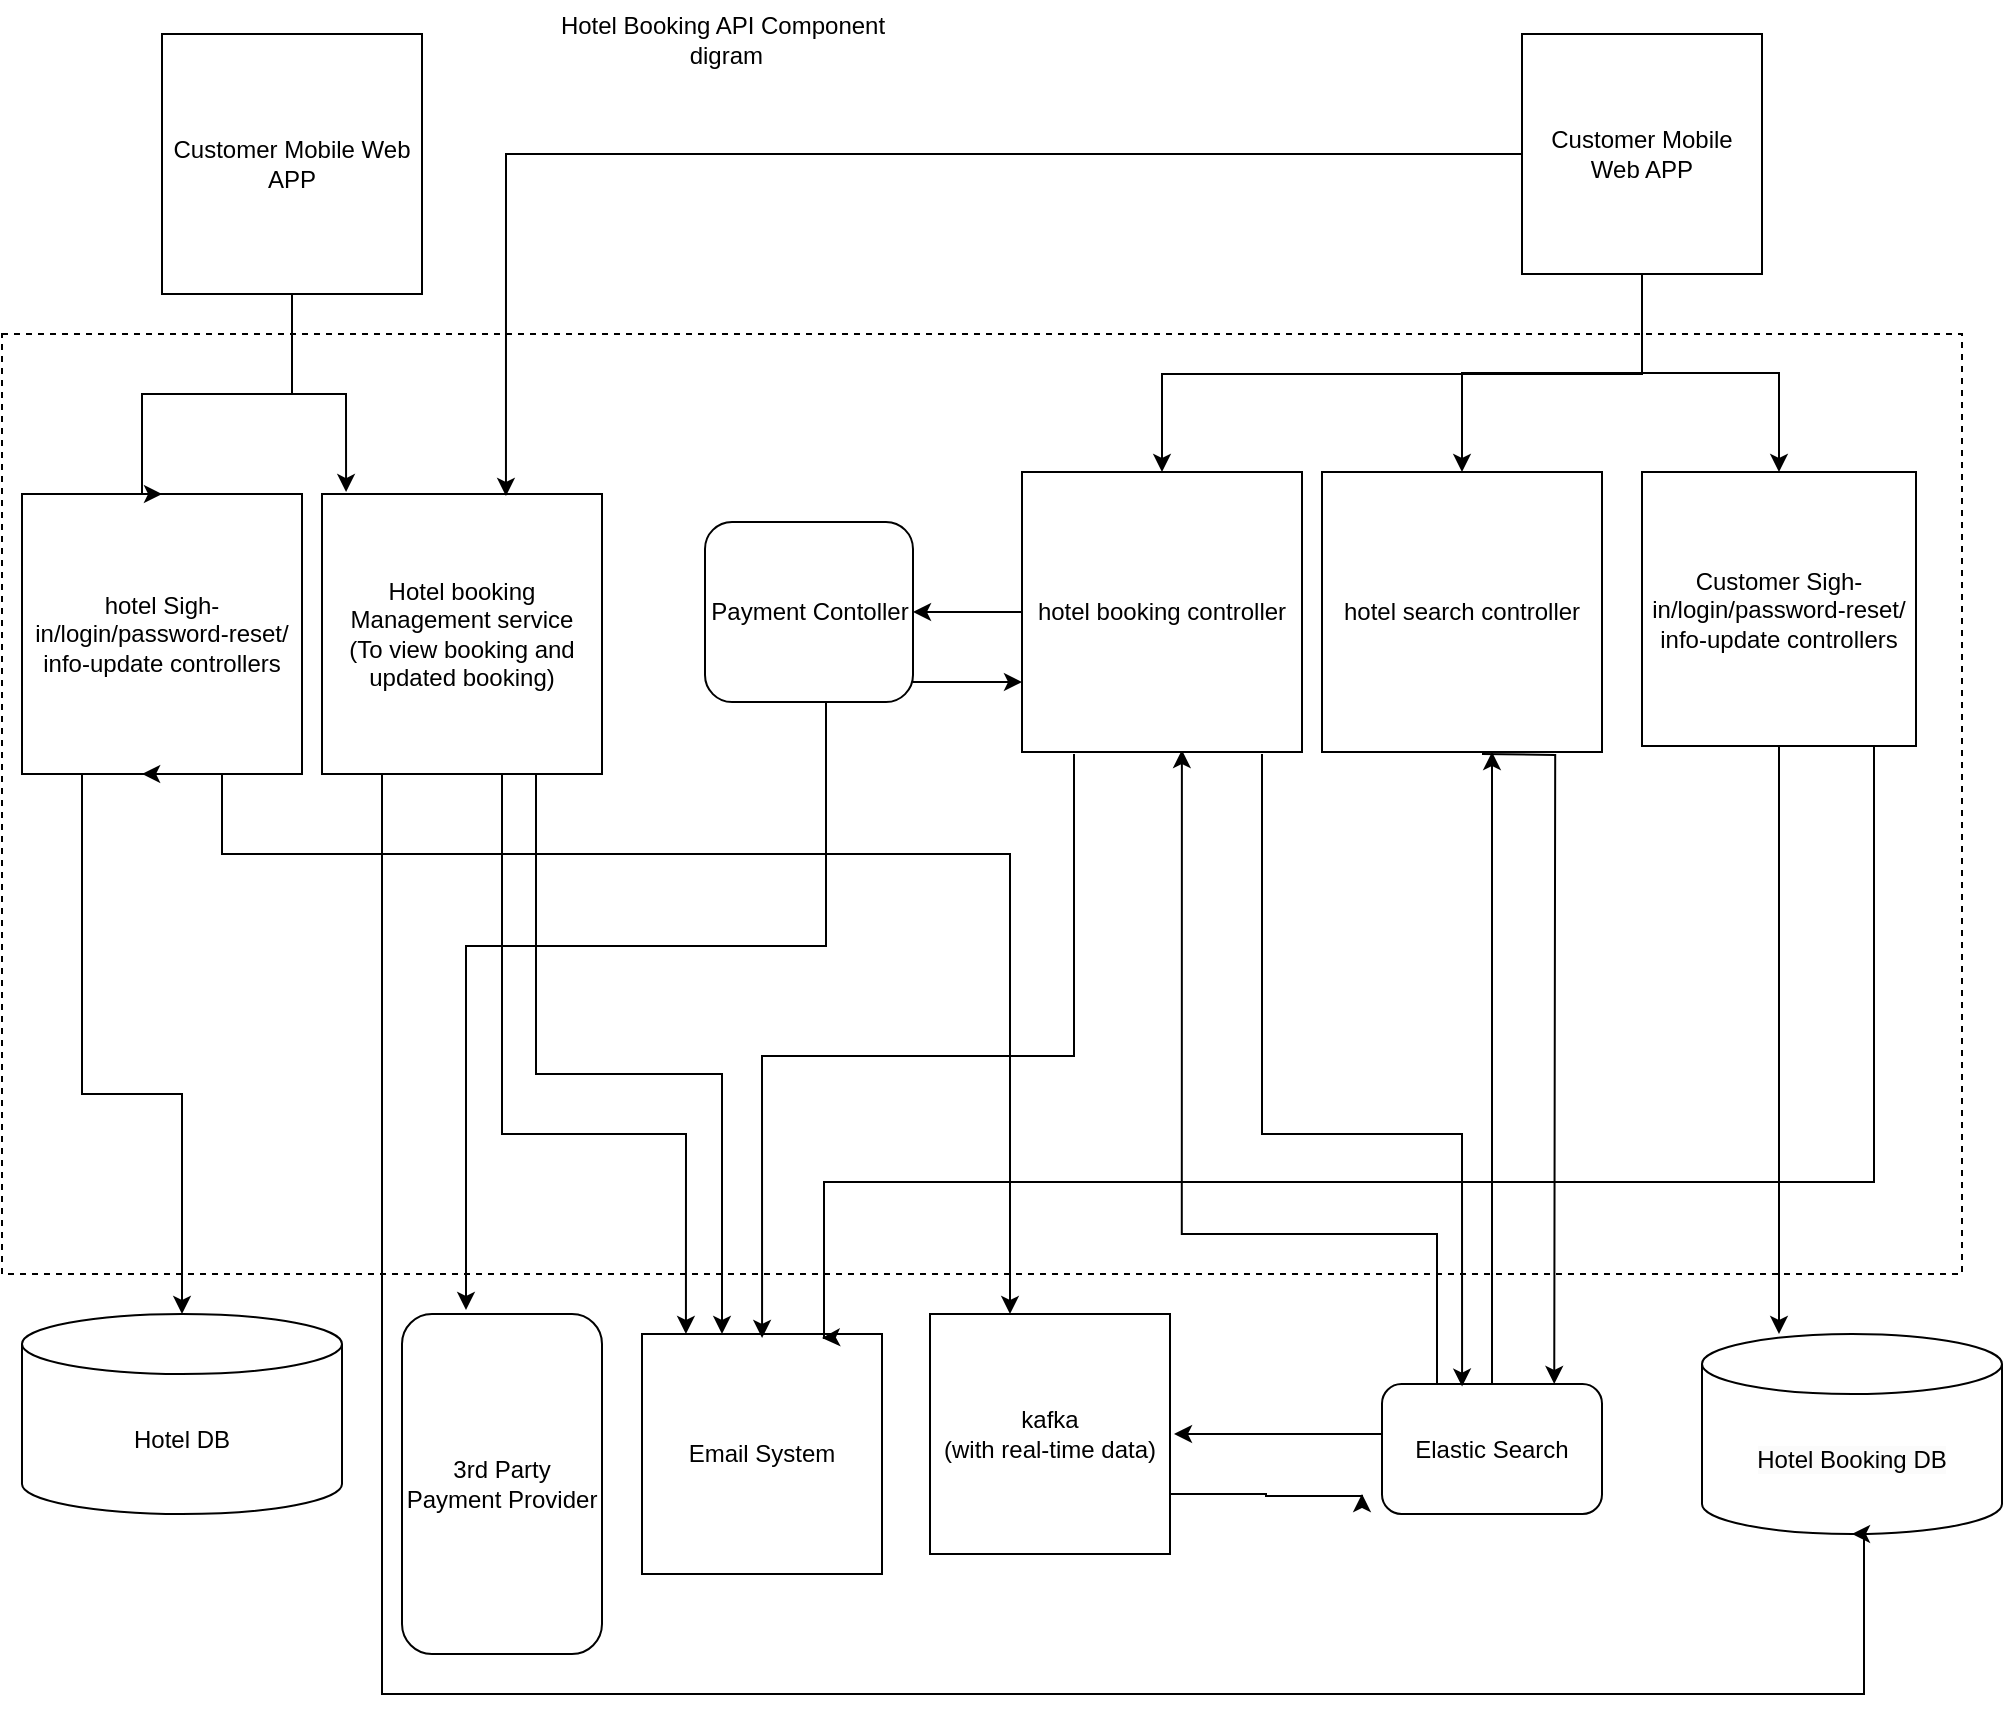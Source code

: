 <mxfile version="24.2.5" type="github">
  <diagram name="Page-1" id="VAMx8NaaD_yWFlFD9U2z">
    <mxGraphModel dx="1242" dy="785" grid="1" gridSize="10" guides="1" tooltips="1" connect="1" arrows="1" fold="1" page="1" pageScale="1" pageWidth="827" pageHeight="1169" math="0" shadow="0">
      <root>
        <mxCell id="0" />
        <mxCell id="1" parent="0" />
        <mxCell id="_ROeMKXTA7b0pfcff-Nk-5" value="" style="rounded=0;whiteSpace=wrap;html=1;dashed=1;" vertex="1" parent="1">
          <mxGeometry x="10" y="170" width="980" height="470" as="geometry" />
        </mxCell>
        <mxCell id="_ROeMKXTA7b0pfcff-Nk-6" value="Hotel DB" style="shape=cylinder3;whiteSpace=wrap;html=1;boundedLbl=1;backgroundOutline=1;size=15;" vertex="1" parent="1">
          <mxGeometry x="20" y="660" width="160" height="100" as="geometry" />
        </mxCell>
        <mxCell id="_ROeMKXTA7b0pfcff-Nk-7" value="&lt;span style=&quot;color: rgb(0, 0, 0); font-family: Helvetica; font-size: 12px; font-style: normal; font-variant-ligatures: normal; font-variant-caps: normal; font-weight: 400; letter-spacing: normal; orphans: 2; text-align: center; text-indent: 0px; text-transform: none; widows: 2; word-spacing: 0px; -webkit-text-stroke-width: 0px; white-space: normal; background-color: rgb(251, 251, 251); text-decoration-thickness: initial; text-decoration-style: initial; text-decoration-color: initial; display: inline !important; float: none;&quot;&gt;Hotel Booking DB&lt;/span&gt;" style="shape=cylinder3;whiteSpace=wrap;html=1;boundedLbl=1;backgroundOutline=1;size=15;" vertex="1" parent="1">
          <mxGeometry x="860" y="670" width="150" height="100" as="geometry" />
        </mxCell>
        <mxCell id="_ROeMKXTA7b0pfcff-Nk-8" value="Email System" style="whiteSpace=wrap;html=1;aspect=fixed;" vertex="1" parent="1">
          <mxGeometry x="330" y="670" width="120" height="120" as="geometry" />
        </mxCell>
        <mxCell id="_ROeMKXTA7b0pfcff-Nk-31" style="edgeStyle=orthogonalEdgeStyle;rounded=0;orthogonalLoop=1;jettySize=auto;html=1;entryX=0.183;entryY=0;entryDx=0;entryDy=0;entryPerimeter=0;" edge="1" parent="1" source="_ROeMKXTA7b0pfcff-Nk-58" target="_ROeMKXTA7b0pfcff-Nk-8">
          <mxGeometry relative="1" as="geometry">
            <mxPoint x="140" y="376" as="sourcePoint" />
            <mxPoint x="370" y="676" as="targetPoint" />
            <Array as="points">
              <mxPoint x="260" y="570" />
              <mxPoint x="352" y="570" />
            </Array>
          </mxGeometry>
        </mxCell>
        <mxCell id="_ROeMKXTA7b0pfcff-Nk-71" style="edgeStyle=orthogonalEdgeStyle;rounded=0;orthogonalLoop=1;jettySize=auto;html=1;" edge="1" parent="1">
          <mxGeometry relative="1" as="geometry">
            <mxPoint x="60" y="390" as="sourcePoint" />
            <mxPoint x="514" y="660" as="targetPoint" />
            <Array as="points">
              <mxPoint x="120" y="390" />
              <mxPoint x="120" y="430" />
              <mxPoint x="514" y="430" />
            </Array>
          </mxGeometry>
        </mxCell>
        <mxCell id="_ROeMKXTA7b0pfcff-Nk-10" value="hotel Sigh-in/login/password-reset/ info-update controllers" style="whiteSpace=wrap;html=1;aspect=fixed;" vertex="1" parent="1">
          <mxGeometry x="20" y="250" width="140" height="140" as="geometry" />
        </mxCell>
        <mxCell id="_ROeMKXTA7b0pfcff-Nk-70" style="edgeStyle=orthogonalEdgeStyle;rounded=0;orthogonalLoop=1;jettySize=auto;html=1;" edge="1" parent="1" source="_ROeMKXTA7b0pfcff-Nk-12">
          <mxGeometry relative="1" as="geometry">
            <mxPoint x="690" y="750" as="targetPoint" />
            <Array as="points">
              <mxPoint x="642" y="750" />
              <mxPoint x="642" y="751" />
            </Array>
          </mxGeometry>
        </mxCell>
        <mxCell id="_ROeMKXTA7b0pfcff-Nk-12" value="kafka&lt;br&gt;(with real-time data)" style="whiteSpace=wrap;html=1;aspect=fixed;" vertex="1" parent="1">
          <mxGeometry x="474" y="660" width="120" height="120" as="geometry" />
        </mxCell>
        <mxCell id="_ROeMKXTA7b0pfcff-Nk-37" style="edgeStyle=orthogonalEdgeStyle;rounded=0;orthogonalLoop=1;jettySize=auto;html=1;" edge="1" parent="1" source="_ROeMKXTA7b0pfcff-Nk-13">
          <mxGeometry relative="1" as="geometry">
            <mxPoint x="755" y="379" as="targetPoint" />
            <Array as="points">
              <mxPoint x="755" y="379" />
            </Array>
          </mxGeometry>
        </mxCell>
        <mxCell id="_ROeMKXTA7b0pfcff-Nk-13" value="Elastic Search" style="rounded=1;whiteSpace=wrap;html=1;" vertex="1" parent="1">
          <mxGeometry x="700" y="695" width="110" height="65" as="geometry" />
        </mxCell>
        <mxCell id="_ROeMKXTA7b0pfcff-Nk-21" style="edgeStyle=orthogonalEdgeStyle;rounded=0;orthogonalLoop=1;jettySize=auto;html=1;" edge="1" parent="1" source="_ROeMKXTA7b0pfcff-Nk-14" target="_ROeMKXTA7b0pfcff-Nk-7">
          <mxGeometry relative="1" as="geometry">
            <mxPoint x="780" y="340" as="sourcePoint" />
            <mxPoint x="844.05" y="676" as="targetPoint" />
            <Array as="points">
              <mxPoint x="845" y="340" />
              <mxPoint x="935" y="340" />
            </Array>
          </mxGeometry>
        </mxCell>
        <mxCell id="_ROeMKXTA7b0pfcff-Nk-33" style="edgeStyle=orthogonalEdgeStyle;rounded=0;orthogonalLoop=1;jettySize=auto;html=1;entryX=0.575;entryY=0.017;entryDx=0;entryDy=0;entryPerimeter=0;" edge="1" parent="1">
          <mxGeometry relative="1" as="geometry">
            <mxPoint x="946" y="376" as="sourcePoint" />
            <mxPoint x="420" y="672.04" as="targetPoint" />
            <Array as="points">
              <mxPoint x="946" y="594" />
              <mxPoint x="421" y="594" />
            </Array>
          </mxGeometry>
        </mxCell>
        <mxCell id="_ROeMKXTA7b0pfcff-Nk-14" value="Customer Sigh-in/login/password-reset/ info-update controllers" style="whiteSpace=wrap;html=1;aspect=fixed;" vertex="1" parent="1">
          <mxGeometry x="830" y="239" width="137" height="137" as="geometry" />
        </mxCell>
        <mxCell id="_ROeMKXTA7b0pfcff-Nk-19" style="edgeStyle=orthogonalEdgeStyle;rounded=0;orthogonalLoop=1;jettySize=auto;html=1;exitX=0.5;exitY=1;exitDx=0;exitDy=0;entryX=0.429;entryY=1;entryDx=0;entryDy=0;entryPerimeter=0;" edge="1" parent="1" source="_ROeMKXTA7b0pfcff-Nk-10" target="_ROeMKXTA7b0pfcff-Nk-10">
          <mxGeometry relative="1" as="geometry" />
        </mxCell>
        <mxCell id="_ROeMKXTA7b0pfcff-Nk-27" style="edgeStyle=orthogonalEdgeStyle;rounded=0;orthogonalLoop=1;jettySize=auto;html=1;entryX=0.5;entryY=0;entryDx=0;entryDy=0;" edge="1" parent="1" source="_ROeMKXTA7b0pfcff-Nk-23" target="_ROeMKXTA7b0pfcff-Nk-10">
          <mxGeometry relative="1" as="geometry">
            <Array as="points">
              <mxPoint x="155" y="200" />
              <mxPoint x="80" y="200" />
            </Array>
          </mxGeometry>
        </mxCell>
        <mxCell id="_ROeMKXTA7b0pfcff-Nk-23" value="Customer Mobile Web APP" style="whiteSpace=wrap;html=1;aspect=fixed;" vertex="1" parent="1">
          <mxGeometry x="90" y="20" width="130" height="130" as="geometry" />
        </mxCell>
        <mxCell id="_ROeMKXTA7b0pfcff-Nk-28" style="edgeStyle=orthogonalEdgeStyle;rounded=0;orthogonalLoop=1;jettySize=auto;html=1;" edge="1" parent="1" source="_ROeMKXTA7b0pfcff-Nk-26" target="_ROeMKXTA7b0pfcff-Nk-14">
          <mxGeometry relative="1" as="geometry" />
        </mxCell>
        <mxCell id="_ROeMKXTA7b0pfcff-Nk-35" style="edgeStyle=orthogonalEdgeStyle;rounded=0;orthogonalLoop=1;jettySize=auto;html=1;" edge="1" parent="1" source="_ROeMKXTA7b0pfcff-Nk-26" target="_ROeMKXTA7b0pfcff-Nk-34">
          <mxGeometry relative="1" as="geometry" />
        </mxCell>
        <mxCell id="_ROeMKXTA7b0pfcff-Nk-26" value="Customer Mobile Web APP" style="whiteSpace=wrap;html=1;aspect=fixed;" vertex="1" parent="1">
          <mxGeometry x="770" y="20" width="120" height="120" as="geometry" />
        </mxCell>
        <mxCell id="_ROeMKXTA7b0pfcff-Nk-29" style="edgeStyle=orthogonalEdgeStyle;rounded=0;orthogonalLoop=1;jettySize=auto;html=1;entryX=0.5;entryY=0;entryDx=0;entryDy=0;entryPerimeter=0;" edge="1" parent="1" source="_ROeMKXTA7b0pfcff-Nk-10" target="_ROeMKXTA7b0pfcff-Nk-6">
          <mxGeometry relative="1" as="geometry">
            <Array as="points">
              <mxPoint x="50" y="550" />
              <mxPoint x="100" y="550" />
            </Array>
          </mxGeometry>
        </mxCell>
        <mxCell id="_ROeMKXTA7b0pfcff-Nk-34" value="hotel search controller" style="whiteSpace=wrap;html=1;aspect=fixed;" vertex="1" parent="1">
          <mxGeometry x="670" y="239" width="140" height="140" as="geometry" />
        </mxCell>
        <mxCell id="_ROeMKXTA7b0pfcff-Nk-36" style="edgeStyle=orthogonalEdgeStyle;rounded=0;orthogonalLoop=1;jettySize=auto;html=1;entryX=0.692;entryY=-0.02;entryDx=0;entryDy=0;entryPerimeter=0;" edge="1" parent="1">
          <mxGeometry relative="1" as="geometry">
            <mxPoint x="750" y="380" as="sourcePoint" />
            <mxPoint x="786.12" y="695" as="targetPoint" />
          </mxGeometry>
        </mxCell>
        <mxCell id="_ROeMKXTA7b0pfcff-Nk-38" style="edgeStyle=orthogonalEdgeStyle;rounded=0;orthogonalLoop=1;jettySize=auto;html=1;" edge="1" parent="1" source="_ROeMKXTA7b0pfcff-Nk-13">
          <mxGeometry relative="1" as="geometry">
            <mxPoint x="596" y="720" as="targetPoint" />
            <Array as="points">
              <mxPoint x="596" y="720" />
            </Array>
          </mxGeometry>
        </mxCell>
        <mxCell id="_ROeMKXTA7b0pfcff-Nk-45" style="edgeStyle=orthogonalEdgeStyle;rounded=0;orthogonalLoop=1;jettySize=auto;html=1;entryX=0.571;entryY=0.993;entryDx=0;entryDy=0;exitX=0.25;exitY=0;exitDx=0;exitDy=0;entryPerimeter=0;" edge="1" parent="1" target="_ROeMKXTA7b0pfcff-Nk-47" source="_ROeMKXTA7b0pfcff-Nk-13">
          <mxGeometry relative="1" as="geometry">
            <mxPoint x="735" y="680" as="sourcePoint" />
            <mxPoint x="590" y="364" as="targetPoint" />
            <Array as="points">
              <mxPoint x="728" y="620" />
              <mxPoint x="600" y="620" />
            </Array>
          </mxGeometry>
        </mxCell>
        <mxCell id="_ROeMKXTA7b0pfcff-Nk-46" style="edgeStyle=orthogonalEdgeStyle;rounded=0;orthogonalLoop=1;jettySize=auto;html=1;exitX=0;exitY=0.5;exitDx=0;exitDy=0;" edge="1" parent="1" target="_ROeMKXTA7b0pfcff-Nk-47" source="_ROeMKXTA7b0pfcff-Nk-26">
          <mxGeometry relative="1" as="geometry">
            <mxPoint x="670" y="80" as="sourcePoint" />
            <Array as="points">
              <mxPoint x="770" y="140" />
              <mxPoint x="830" y="140" />
              <mxPoint x="830" y="190" />
              <mxPoint x="590" y="190" />
            </Array>
          </mxGeometry>
        </mxCell>
        <mxCell id="_ROeMKXTA7b0pfcff-Nk-66" style="edgeStyle=orthogonalEdgeStyle;rounded=0;orthogonalLoop=1;jettySize=auto;html=1;entryX=1;entryY=0.5;entryDx=0;entryDy=0;" edge="1" parent="1" source="_ROeMKXTA7b0pfcff-Nk-47" target="_ROeMKXTA7b0pfcff-Nk-50">
          <mxGeometry relative="1" as="geometry" />
        </mxCell>
        <mxCell id="_ROeMKXTA7b0pfcff-Nk-47" value="hotel booking controller" style="whiteSpace=wrap;html=1;aspect=fixed;" vertex="1" parent="1">
          <mxGeometry x="520" y="239" width="140" height="140" as="geometry" />
        </mxCell>
        <mxCell id="_ROeMKXTA7b0pfcff-Nk-48" style="edgeStyle=orthogonalEdgeStyle;rounded=0;orthogonalLoop=1;jettySize=auto;html=1;entryX=0.364;entryY=0.02;entryDx=0;entryDy=0;entryPerimeter=0;" edge="1" parent="1" target="_ROeMKXTA7b0pfcff-Nk-13">
          <mxGeometry relative="1" as="geometry">
            <mxPoint x="765" y="690" as="targetPoint" />
            <mxPoint x="640" y="380" as="sourcePoint" />
            <Array as="points">
              <mxPoint x="640" y="570" />
              <mxPoint x="740" y="570" />
            </Array>
          </mxGeometry>
        </mxCell>
        <mxCell id="_ROeMKXTA7b0pfcff-Nk-52" style="edgeStyle=orthogonalEdgeStyle;rounded=0;orthogonalLoop=1;jettySize=auto;html=1;entryX=0;entryY=0.75;entryDx=0;entryDy=0;" edge="1" parent="1" source="_ROeMKXTA7b0pfcff-Nk-50" target="_ROeMKXTA7b0pfcff-Nk-47">
          <mxGeometry relative="1" as="geometry">
            <Array as="points">
              <mxPoint x="470" y="344" />
              <mxPoint x="470" y="344" />
            </Array>
          </mxGeometry>
        </mxCell>
        <mxCell id="_ROeMKXTA7b0pfcff-Nk-57" style="edgeStyle=orthogonalEdgeStyle;rounded=0;orthogonalLoop=1;jettySize=auto;html=1;entryX=0.32;entryY=-0.012;entryDx=0;entryDy=0;entryPerimeter=0;" edge="1" parent="1" target="_ROeMKXTA7b0pfcff-Nk-53">
          <mxGeometry relative="1" as="geometry">
            <mxPoint x="422" y="320" as="sourcePoint" />
            <mxPoint x="235" y="626" as="targetPoint" />
            <Array as="points">
              <mxPoint x="422" y="476" />
              <mxPoint x="242" y="476" />
            </Array>
          </mxGeometry>
        </mxCell>
        <mxCell id="_ROeMKXTA7b0pfcff-Nk-50" value="Payment Contoller" style="rounded=1;whiteSpace=wrap;html=1;" vertex="1" parent="1">
          <mxGeometry x="361.5" y="264" width="104" height="90" as="geometry" />
        </mxCell>
        <mxCell id="_ROeMKXTA7b0pfcff-Nk-53" value="3rd Party Payment Provider" style="rounded=1;whiteSpace=wrap;html=1;" vertex="1" parent="1">
          <mxGeometry x="210" y="660" width="100" height="170" as="geometry" />
        </mxCell>
        <mxCell id="_ROeMKXTA7b0pfcff-Nk-67" style="edgeStyle=orthogonalEdgeStyle;rounded=0;orthogonalLoop=1;jettySize=auto;html=1;entryX=0.5;entryY=1;entryDx=0;entryDy=0;entryPerimeter=0;" edge="1" parent="1" source="_ROeMKXTA7b0pfcff-Nk-58" target="_ROeMKXTA7b0pfcff-Nk-7">
          <mxGeometry relative="1" as="geometry">
            <mxPoint x="940" y="788" as="targetPoint" />
            <Array as="points">
              <mxPoint x="200" y="850" />
              <mxPoint x="941" y="850" />
              <mxPoint x="941" y="770" />
            </Array>
          </mxGeometry>
        </mxCell>
        <mxCell id="_ROeMKXTA7b0pfcff-Nk-58" value="Hotel booking Management service&lt;br&gt;(To view booking and updated booking)" style="whiteSpace=wrap;html=1;aspect=fixed;" vertex="1" parent="1">
          <mxGeometry x="170" y="250" width="140" height="140" as="geometry" />
        </mxCell>
        <mxCell id="_ROeMKXTA7b0pfcff-Nk-59" style="edgeStyle=orthogonalEdgeStyle;rounded=0;orthogonalLoop=1;jettySize=auto;html=1;entryX=0.086;entryY=-0.007;entryDx=0;entryDy=0;entryPerimeter=0;" edge="1" parent="1" source="_ROeMKXTA7b0pfcff-Nk-23" target="_ROeMKXTA7b0pfcff-Nk-58">
          <mxGeometry relative="1" as="geometry" />
        </mxCell>
        <mxCell id="_ROeMKXTA7b0pfcff-Nk-60" style="edgeStyle=orthogonalEdgeStyle;rounded=0;orthogonalLoop=1;jettySize=auto;html=1;entryX=0.657;entryY=0.007;entryDx=0;entryDy=0;entryPerimeter=0;" edge="1" parent="1" source="_ROeMKXTA7b0pfcff-Nk-26" target="_ROeMKXTA7b0pfcff-Nk-58">
          <mxGeometry relative="1" as="geometry" />
        </mxCell>
        <mxCell id="_ROeMKXTA7b0pfcff-Nk-62" style="edgeStyle=orthogonalEdgeStyle;rounded=0;orthogonalLoop=1;jettySize=auto;html=1;exitX=0.55;exitY=1;exitDx=0;exitDy=0;exitPerimeter=0;" edge="1" parent="1" source="_ROeMKXTA7b0pfcff-Nk-58">
          <mxGeometry relative="1" as="geometry">
            <mxPoint x="280" y="400" as="sourcePoint" />
            <mxPoint x="370" y="670" as="targetPoint" />
            <Array as="points">
              <mxPoint x="277" y="390" />
              <mxPoint x="277" y="540" />
              <mxPoint x="370" y="540" />
            </Array>
          </mxGeometry>
        </mxCell>
        <mxCell id="_ROeMKXTA7b0pfcff-Nk-69" value="Hotel Booking API Component&lt;div&gt;&amp;nbsp;digram&lt;/div&gt;" style="text;html=1;align=center;verticalAlign=middle;resizable=0;points=[];autosize=1;strokeColor=none;fillColor=none;" vertex="1" parent="1">
          <mxGeometry x="275" y="3" width="190" height="40" as="geometry" />
        </mxCell>
        <mxCell id="_ROeMKXTA7b0pfcff-Nk-72" style="edgeStyle=orthogonalEdgeStyle;rounded=0;orthogonalLoop=1;jettySize=auto;html=1;entryX=0.867;entryY=0.008;entryDx=0;entryDy=0;entryPerimeter=0;" edge="1" parent="1">
          <mxGeometry relative="1" as="geometry">
            <mxPoint x="546" y="380" as="sourcePoint" />
            <mxPoint x="390.04" y="671.96" as="targetPoint" />
            <Array as="points">
              <mxPoint x="546" y="531" />
              <mxPoint x="390" y="531" />
            </Array>
          </mxGeometry>
        </mxCell>
      </root>
    </mxGraphModel>
  </diagram>
</mxfile>
